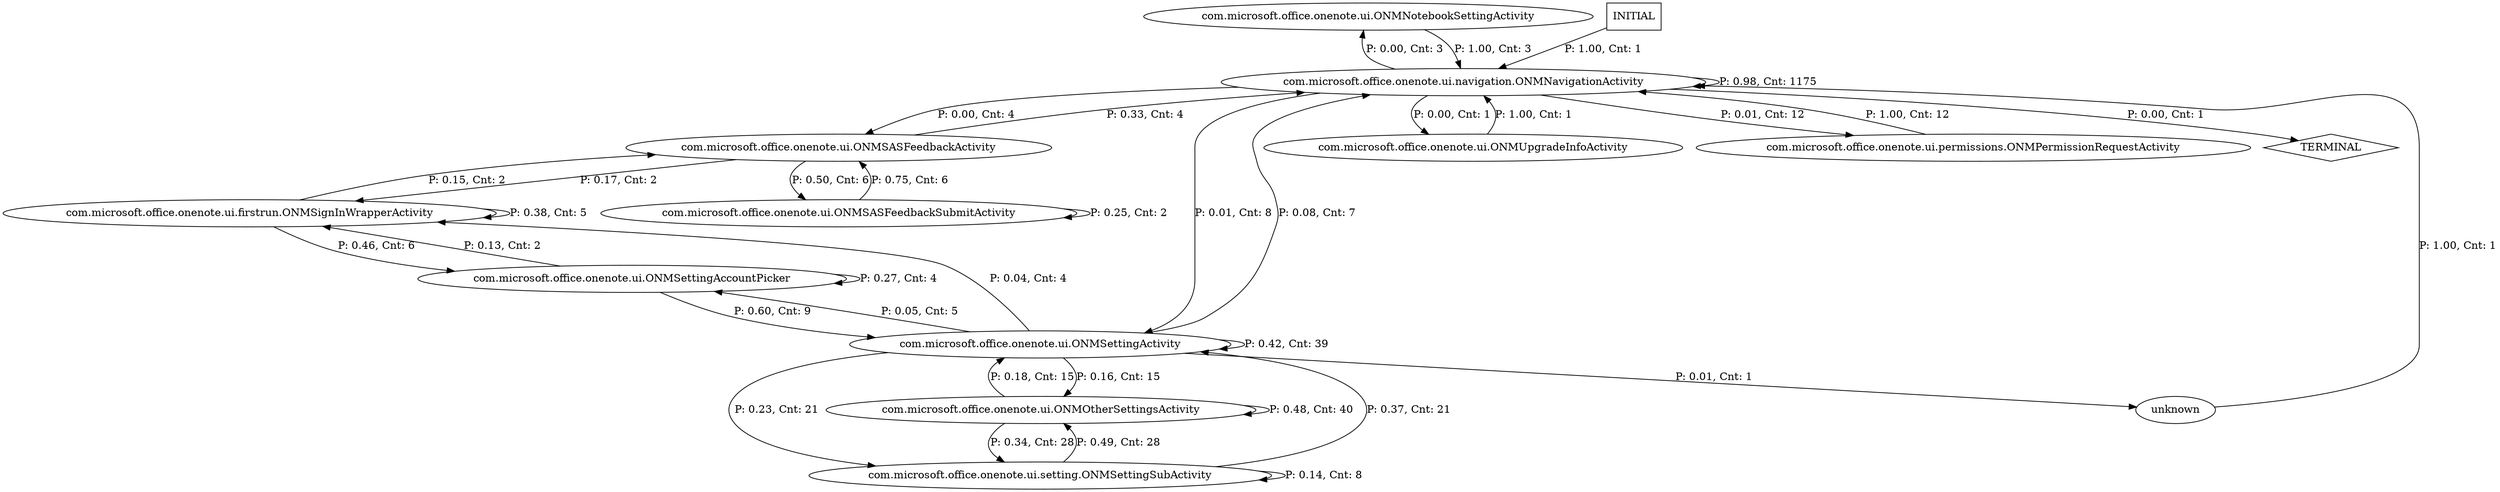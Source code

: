 digraph G {
  0 [label="com.microsoft.office.onenote.ui.ONMNotebookSettingActivity"];
  1 [label="com.microsoft.office.onenote.ui.ONMOtherSettingsActivity"];
  2 [label="com.microsoft.office.onenote.ui.ONMSASFeedbackActivity"];
  3 [label="com.microsoft.office.onenote.ui.ONMSASFeedbackSubmitActivity"];
  4 [label="com.microsoft.office.onenote.ui.ONMSettingAccountPicker"];
  5 [label="com.microsoft.office.onenote.ui.ONMSettingActivity"];
  6 [label="com.microsoft.office.onenote.ui.ONMUpgradeInfoActivity"];
  7 [label="com.microsoft.office.onenote.ui.firstrun.ONMSignInWrapperActivity"];
  8 [label="com.microsoft.office.onenote.ui.navigation.ONMNavigationActivity"];
  9 [label="com.microsoft.office.onenote.ui.permissions.ONMPermissionRequestActivity"];
  10 [label="com.microsoft.office.onenote.ui.setting.ONMSettingSubActivity"];
  11 [label="unknown"];
  12 [label="TERMINAL",shape=diamond];
  13 [label="INITIAL",shape=box];
0->8 [label="P: 1.00, Cnt: 3"];
1->1 [label="P: 0.48, Cnt: 40"];
1->5 [label="P: 0.18, Cnt: 15"];
1->10 [label="P: 0.34, Cnt: 28"];
2->3 [label="P: 0.50, Cnt: 6"];
2->7 [label="P: 0.17, Cnt: 2"];
2->8 [label="P: 0.33, Cnt: 4"];
3->2 [label="P: 0.75, Cnt: 6"];
3->3 [label="P: 0.25, Cnt: 2"];
4->4 [label="P: 0.27, Cnt: 4"];
4->5 [label="P: 0.60, Cnt: 9"];
4->7 [label="P: 0.13, Cnt: 2"];
5->1 [label="P: 0.16, Cnt: 15"];
5->4 [label="P: 0.05, Cnt: 5"];
5->5 [label="P: 0.42, Cnt: 39"];
5->7 [label="P: 0.04, Cnt: 4"];
5->8 [label="P: 0.08, Cnt: 7"];
5->10 [label="P: 0.23, Cnt: 21"];
5->11 [label="P: 0.01, Cnt: 1"];
6->8 [label="P: 1.00, Cnt: 1"];
7->2 [label="P: 0.15, Cnt: 2"];
7->4 [label="P: 0.46, Cnt: 6"];
7->7 [label="P: 0.38, Cnt: 5"];
8->0 [label="P: 0.00, Cnt: 3"];
8->2 [label="P: 0.00, Cnt: 4"];
8->5 [label="P: 0.01, Cnt: 8"];
8->6 [label="P: 0.00, Cnt: 1"];
8->8 [label="P: 0.98, Cnt: 1175"];
8->9 [label="P: 0.01, Cnt: 12"];
8->12 [label="P: 0.00, Cnt: 1"];
9->8 [label="P: 1.00, Cnt: 12"];
10->1 [label="P: 0.49, Cnt: 28"];
10->5 [label="P: 0.37, Cnt: 21"];
10->10 [label="P: 0.14, Cnt: 8"];
11->8 [label="P: 1.00, Cnt: 1"];
13->8 [label="P: 1.00, Cnt: 1"];
}

